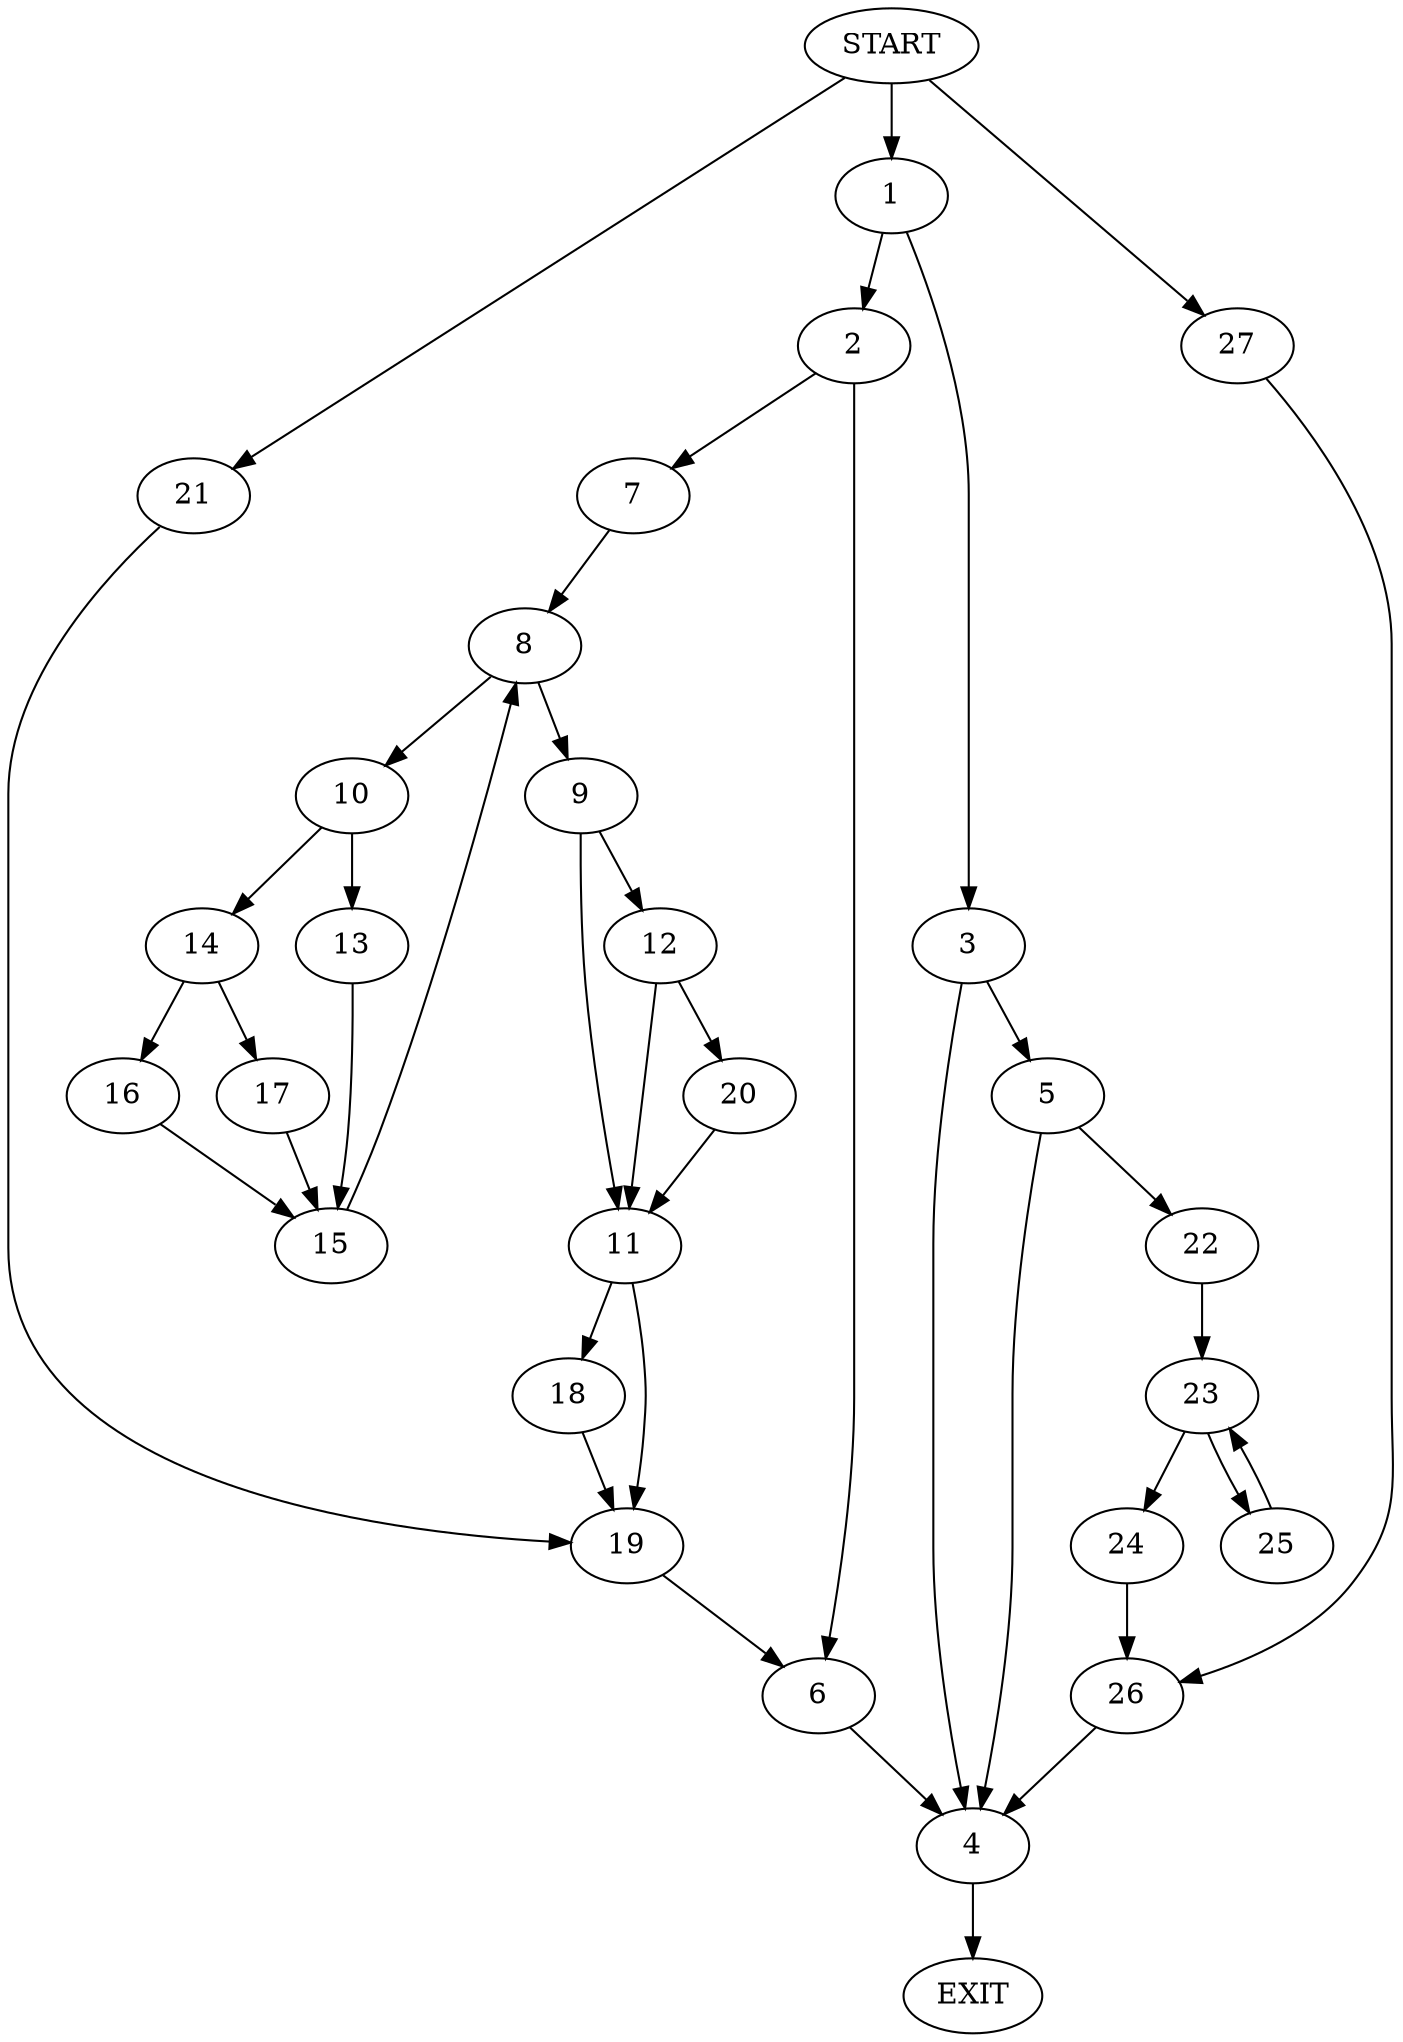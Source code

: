 digraph {
0 [label="START"]
28 [label="EXIT"]
0 -> 1
1 -> 2
1 -> 3
3 -> 4
3 -> 5
2 -> 6
2 -> 7
7 -> 8
6 -> 4
8 -> 9
8 -> 10
9 -> 11
9 -> 12
10 -> 13
10 -> 14
13 -> 15
14 -> 16
14 -> 17
15 -> 8
16 -> 15
17 -> 15
11 -> 18
11 -> 19
12 -> 11
12 -> 20
20 -> 11
18 -> 19
19 -> 6
0 -> 21
21 -> 19
4 -> 28
5 -> 22
5 -> 4
22 -> 23
23 -> 24
23 -> 25
25 -> 23
24 -> 26
26 -> 4
0 -> 27
27 -> 26
}
